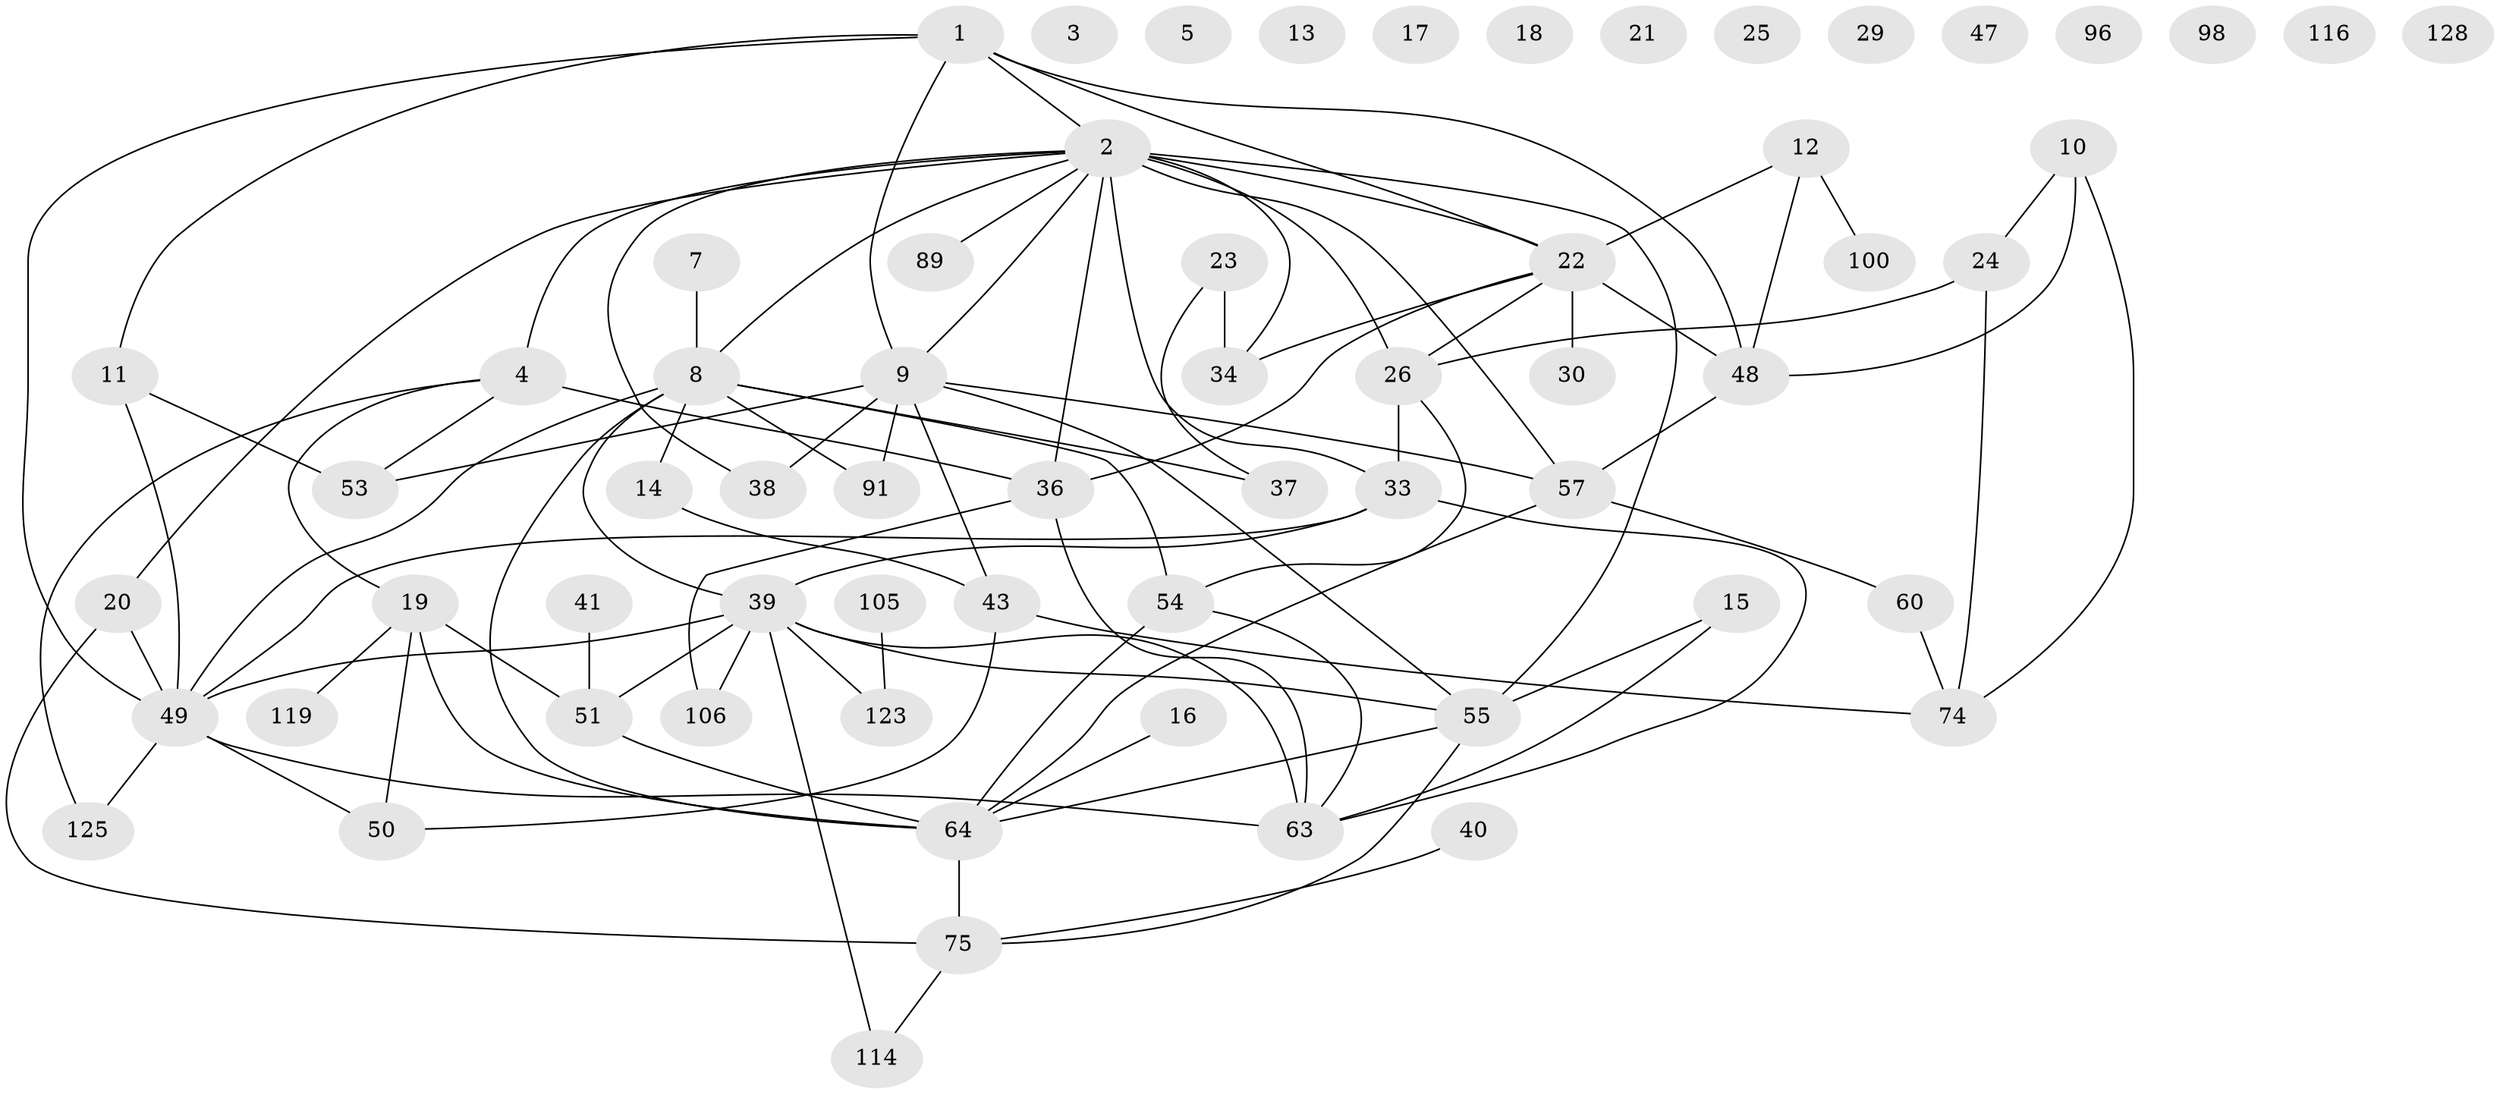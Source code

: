 // original degree distribution, {2: 0.2302158273381295, 0: 0.08633093525179857, 1: 0.17985611510791366, 3: 0.2014388489208633, 4: 0.2014388489208633, 5: 0.05755395683453238, 7: 0.007194244604316547, 6: 0.03597122302158273}
// Generated by graph-tools (version 1.1) at 2025/16/03/04/25 18:16:25]
// undirected, 63 vertices, 97 edges
graph export_dot {
graph [start="1"]
  node [color=gray90,style=filled];
  1 [super="+42+65"];
  2 [super="+28"];
  3;
  4 [super="+6"];
  5 [super="+97"];
  7;
  8 [super="+58"];
  9 [super="+104+124"];
  10 [super="+118"];
  11 [super="+31"];
  12 [super="+45"];
  13;
  14 [super="+86"];
  15 [super="+68"];
  16;
  17;
  18;
  19 [super="+27+109"];
  20 [super="+84"];
  21;
  22 [super="+72"];
  23 [super="+52"];
  24 [super="+69"];
  25;
  26 [super="+67+61"];
  29;
  30;
  33 [super="+44+120"];
  34 [super="+70+35"];
  36 [super="+117+110"];
  37 [super="+62"];
  38 [super="+112"];
  39 [super="+127+87+46"];
  40;
  41 [super="+76"];
  43 [super="+79"];
  47;
  48 [super="+71+59+81"];
  49 [super="+107+56"];
  50 [super="+80"];
  51 [super="+126"];
  53 [super="+113"];
  54;
  55 [super="+121+101+92"];
  57 [super="+135+88"];
  60 [super="+138+99"];
  63 [super="+132"];
  64 [super="+73+93"];
  74 [super="+122+102"];
  75 [super="+78"];
  89 [super="+94"];
  91;
  96;
  98;
  100 [super="+139"];
  105;
  106 [super="+111"];
  114;
  116;
  119;
  123 [super="+131"];
  125;
  128;
  1 -- 49;
  1 -- 2;
  1 -- 9;
  1 -- 22;
  1 -- 48;
  1 -- 11;
  2 -- 4 [weight=2];
  2 -- 33;
  2 -- 34;
  2 -- 36;
  2 -- 38;
  2 -- 8;
  2 -- 9;
  2 -- 20;
  2 -- 22;
  2 -- 55 [weight=2];
  2 -- 89;
  2 -- 26 [weight=3];
  2 -- 57;
  4 -- 53;
  4 -- 125;
  4 -- 36 [weight=2];
  4 -- 19;
  7 -- 8;
  8 -- 64 [weight=2];
  8 -- 39;
  8 -- 14;
  8 -- 54;
  8 -- 91;
  8 -- 49;
  8 -- 37;
  9 -- 38;
  9 -- 53;
  9 -- 91;
  9 -- 57;
  9 -- 43;
  9 -- 55;
  10 -- 24;
  10 -- 74;
  10 -- 48;
  11 -- 53;
  11 -- 49;
  12 -- 22;
  12 -- 48;
  12 -- 100;
  14 -- 43;
  15 -- 63;
  15 -- 55;
  16 -- 64;
  19 -- 64;
  19 -- 119;
  19 -- 50;
  19 -- 51;
  20 -- 49;
  20 -- 75;
  22 -- 34;
  22 -- 30;
  22 -- 26;
  22 -- 48;
  22 -- 36;
  23 -- 37;
  23 -- 34;
  24 -- 26;
  24 -- 74;
  26 -- 33;
  26 -- 54;
  33 -- 63;
  33 -- 39;
  33 -- 49;
  36 -- 106;
  36 -- 63;
  39 -- 63 [weight=2];
  39 -- 114;
  39 -- 55;
  39 -- 123;
  39 -- 106 [weight=2];
  39 -- 49;
  39 -- 51;
  40 -- 75;
  41 -- 51;
  43 -- 74;
  43 -- 50;
  48 -- 57;
  49 -- 125;
  49 -- 63;
  49 -- 50;
  51 -- 64;
  54 -- 63;
  54 -- 64;
  55 -- 75;
  55 -- 64;
  57 -- 64;
  57 -- 60;
  60 -- 74;
  64 -- 75;
  75 -- 114;
  105 -- 123;
}

